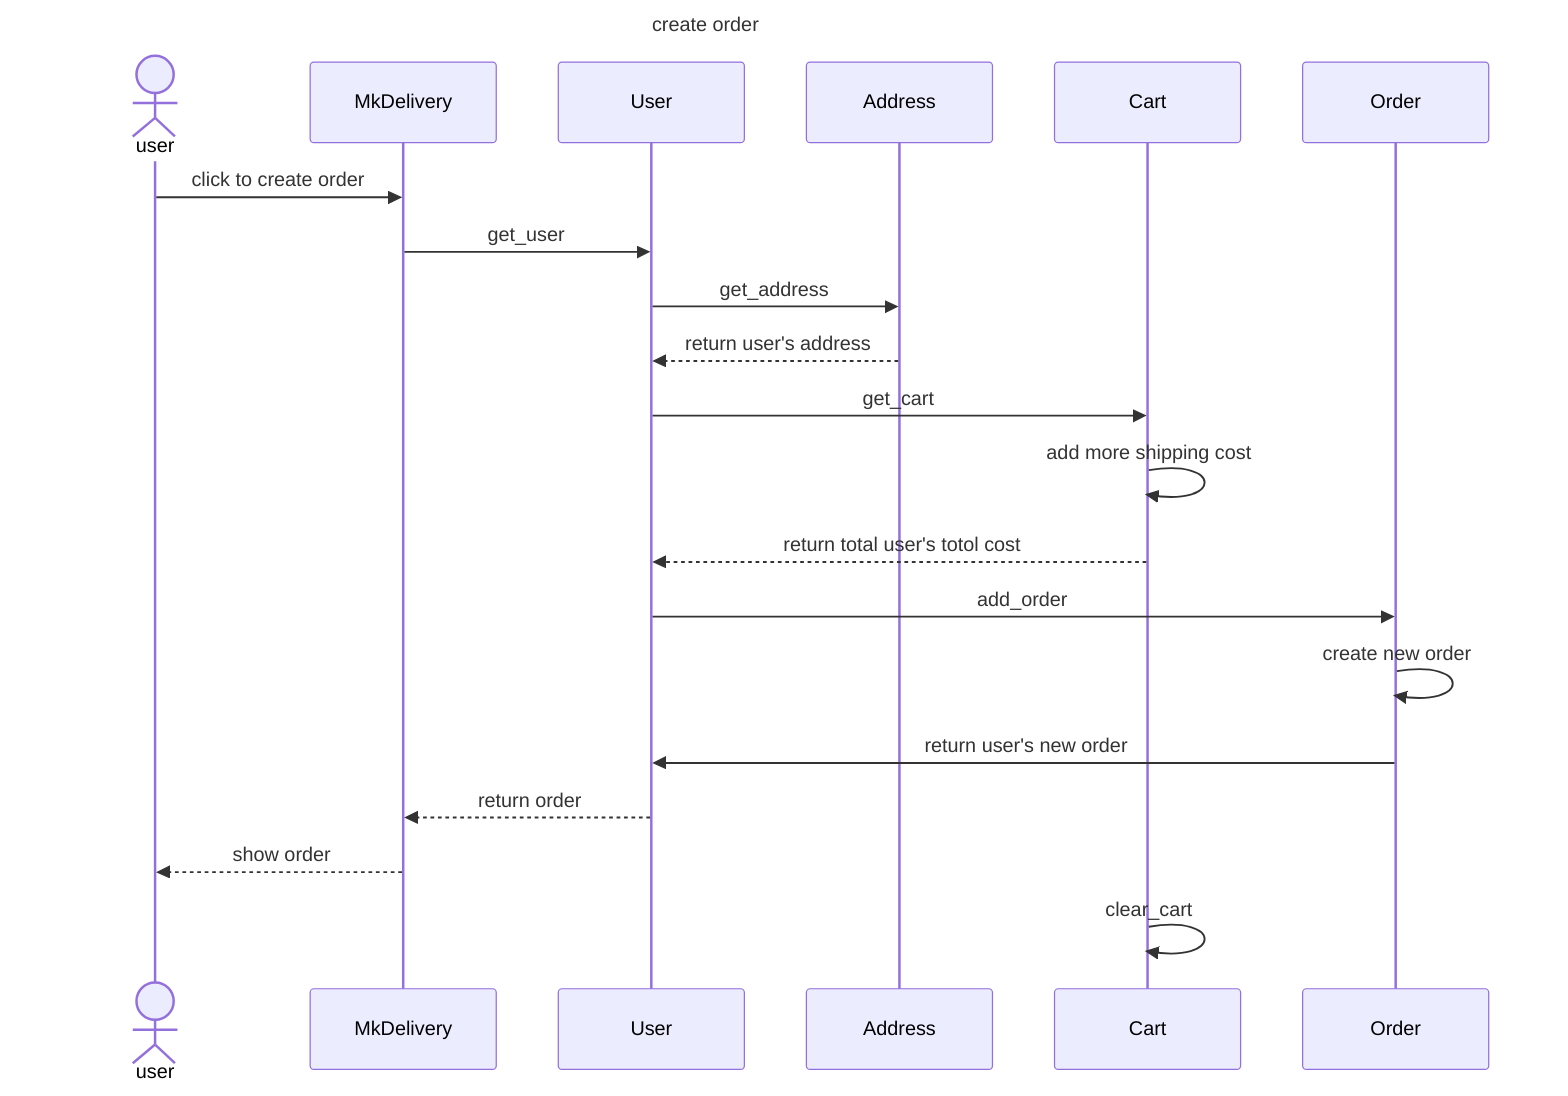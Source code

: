 sequenceDiagram
    title create order
    actor user
  
    participant MkDelivery
    participant User
    participant Address
    participant Cart
    participant Order

    user ->> MkDelivery:click to create order
    MkDelivery ->> User:get_user
    User ->> Address :get_address
    Address -->> User:return user's address 
    User ->> Cart :get_cart
    Cart ->> Cart: add more shipping cost
    Cart -->> User:return total user's totol cost
    User ->> Order:add_order
    Order ->> Order :create new order 
    Order ->> User: return user's new order
    User -->> MkDelivery: return order
    MkDelivery -->> user:show order
    Cart ->> Cart :clear_cart